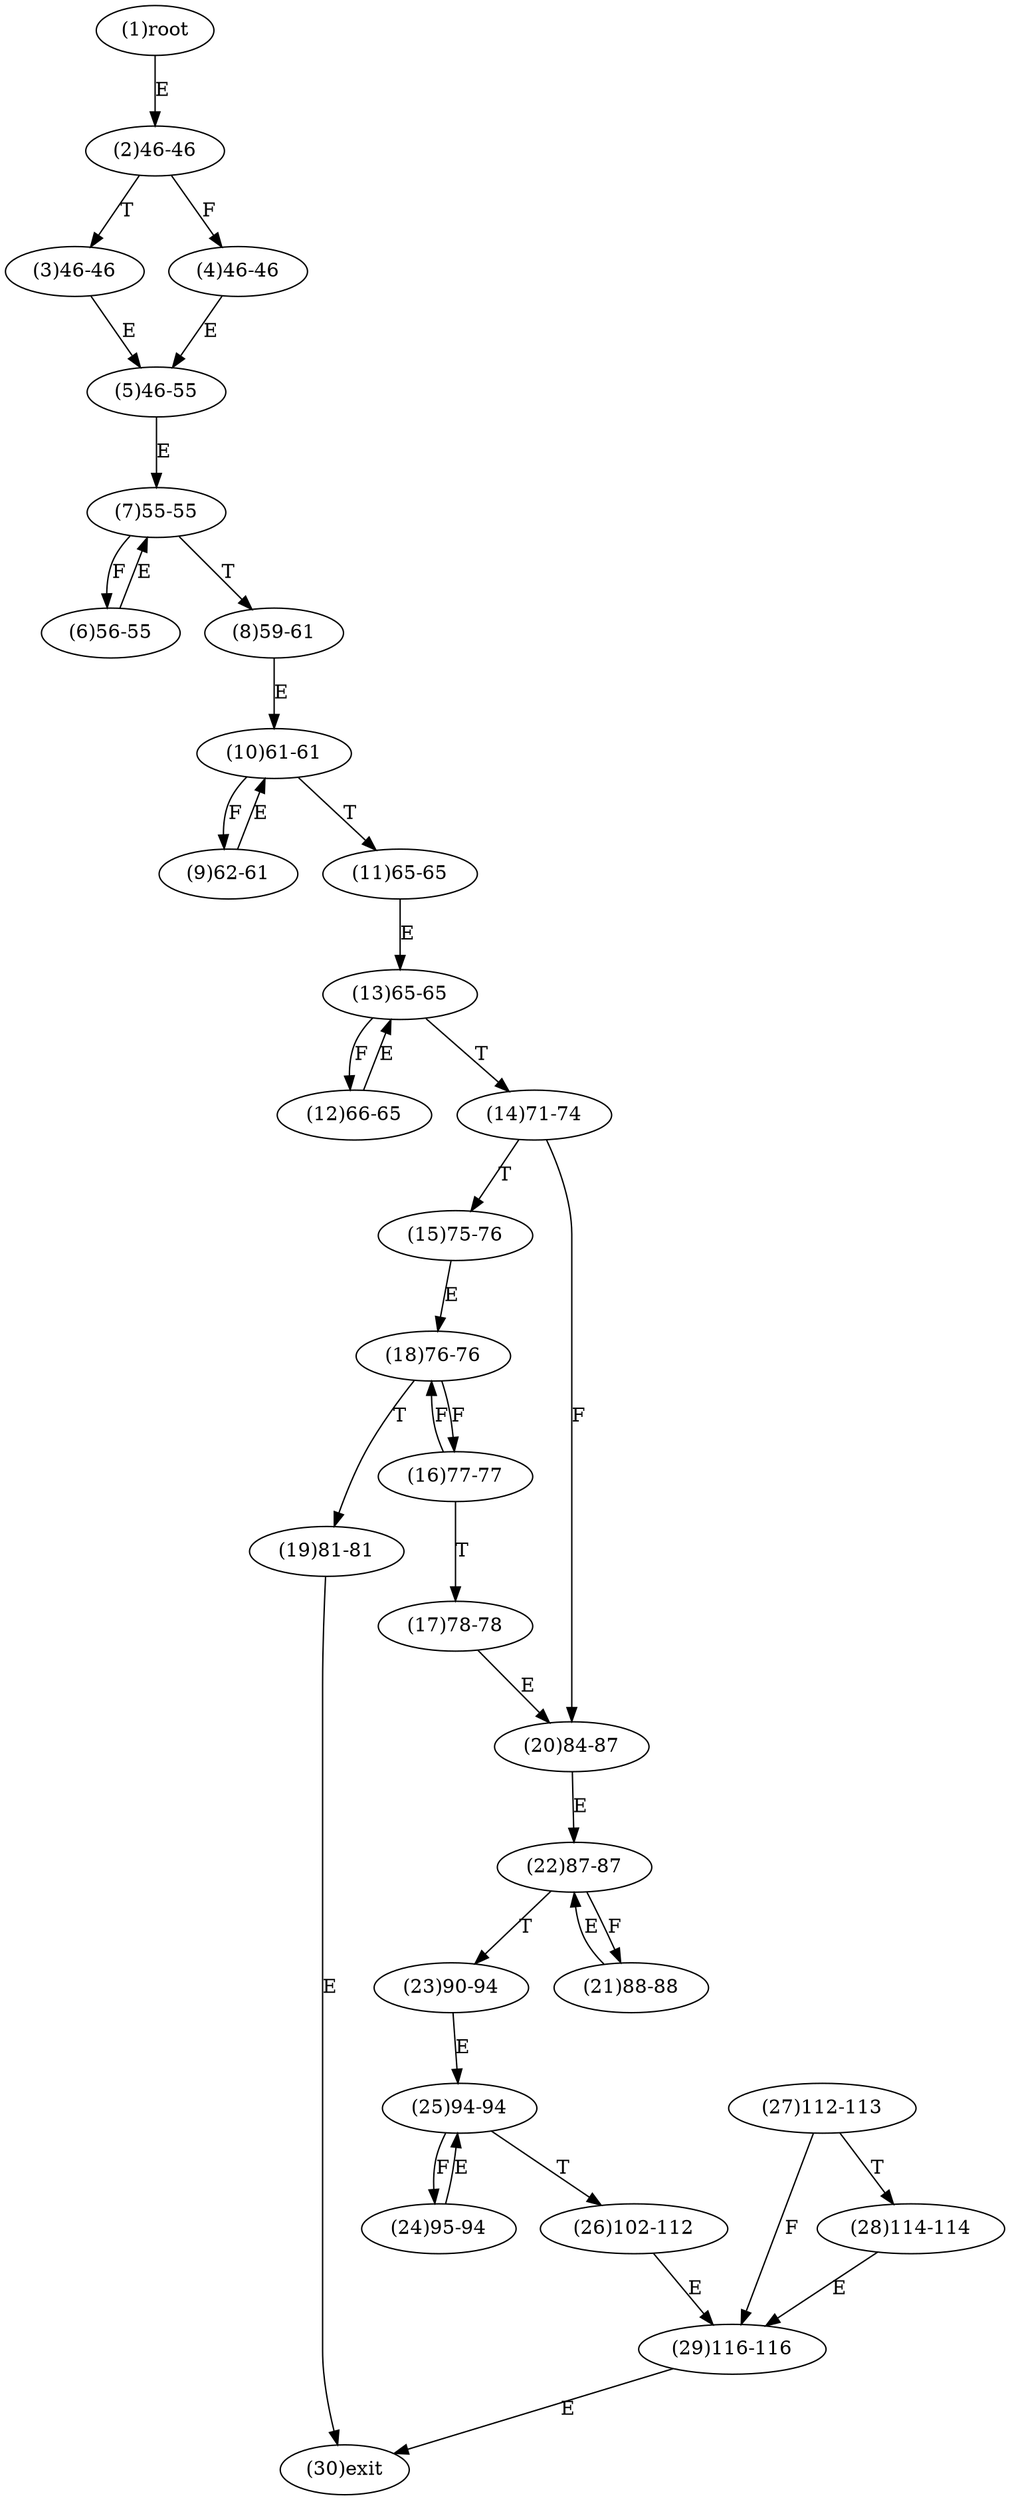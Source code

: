 digraph "" { 
1[ label="(1)root"];
2[ label="(2)46-46"];
3[ label="(3)46-46"];
4[ label="(4)46-46"];
5[ label="(5)46-55"];
6[ label="(6)56-55"];
7[ label="(7)55-55"];
8[ label="(8)59-61"];
9[ label="(9)62-61"];
10[ label="(10)61-61"];
11[ label="(11)65-65"];
12[ label="(12)66-65"];
13[ label="(13)65-65"];
14[ label="(14)71-74"];
15[ label="(15)75-76"];
17[ label="(17)78-78"];
16[ label="(16)77-77"];
19[ label="(19)81-81"];
18[ label="(18)76-76"];
21[ label="(21)88-88"];
20[ label="(20)84-87"];
23[ label="(23)90-94"];
22[ label="(22)87-87"];
25[ label="(25)94-94"];
24[ label="(24)95-94"];
27[ label="(27)112-113"];
26[ label="(26)102-112"];
29[ label="(29)116-116"];
28[ label="(28)114-114"];
30[ label="(30)exit"];
1->2[ label="E"];
2->4[ label="F"];
2->3[ label="T"];
3->5[ label="E"];
4->5[ label="E"];
5->7[ label="E"];
6->7[ label="E"];
7->6[ label="F"];
7->8[ label="T"];
8->10[ label="E"];
9->10[ label="E"];
10->9[ label="F"];
10->11[ label="T"];
11->13[ label="E"];
12->13[ label="E"];
13->12[ label="F"];
13->14[ label="T"];
14->20[ label="F"];
14->15[ label="T"];
15->18[ label="E"];
16->18[ label="F"];
16->17[ label="T"];
17->20[ label="E"];
18->16[ label="F"];
18->19[ label="T"];
19->30[ label="E"];
20->22[ label="E"];
21->22[ label="E"];
22->21[ label="F"];
22->23[ label="T"];
23->25[ label="E"];
24->25[ label="E"];
25->24[ label="F"];
25->26[ label="T"];
26->29[ label="E"];
27->29[ label="F"];
27->28[ label="T"];
28->29[ label="E"];
29->30[ label="E"];
}